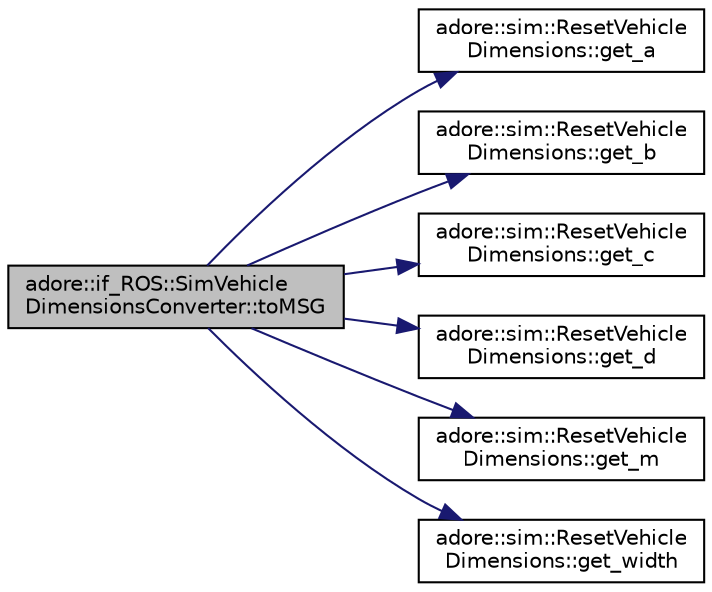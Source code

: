 digraph "adore::if_ROS::SimVehicleDimensionsConverter::toMSG"
{
 // LATEX_PDF_SIZE
  edge [fontname="Helvetica",fontsize="10",labelfontname="Helvetica",labelfontsize="10"];
  node [fontname="Helvetica",fontsize="10",shape=record];
  rankdir="LR";
  Node1 [label="adore::if_ROS::SimVehicle\lDimensionsConverter::toMSG",height=0.2,width=0.4,color="black", fillcolor="grey75", style="filled", fontcolor="black",tooltip=" "];
  Node1 -> Node2 [color="midnightblue",fontsize="10",style="solid",fontname="Helvetica"];
  Node2 [label="adore::sim::ResetVehicle\lDimensions::get_a",height=0.2,width=0.4,color="black", fillcolor="white", style="filled",URL="$structadore_1_1sim_1_1ResetVehicleDimensions.html#a3ff2feca1692fd0fbb7cad80ea31fd85",tooltip=" "];
  Node1 -> Node3 [color="midnightblue",fontsize="10",style="solid",fontname="Helvetica"];
  Node3 [label="adore::sim::ResetVehicle\lDimensions::get_b",height=0.2,width=0.4,color="black", fillcolor="white", style="filled",URL="$structadore_1_1sim_1_1ResetVehicleDimensions.html#aa65fd03b679b5554a60de15dbc17a28e",tooltip=" "];
  Node1 -> Node4 [color="midnightblue",fontsize="10",style="solid",fontname="Helvetica"];
  Node4 [label="adore::sim::ResetVehicle\lDimensions::get_c",height=0.2,width=0.4,color="black", fillcolor="white", style="filled",URL="$structadore_1_1sim_1_1ResetVehicleDimensions.html#a9bb79c0ff1e5b7b8948f5c0f981f0254",tooltip=" "];
  Node1 -> Node5 [color="midnightblue",fontsize="10",style="solid",fontname="Helvetica"];
  Node5 [label="adore::sim::ResetVehicle\lDimensions::get_d",height=0.2,width=0.4,color="black", fillcolor="white", style="filled",URL="$structadore_1_1sim_1_1ResetVehicleDimensions.html#a1457485555cb4fecfbf8393c48bf0847",tooltip=" "];
  Node1 -> Node6 [color="midnightblue",fontsize="10",style="solid",fontname="Helvetica"];
  Node6 [label="adore::sim::ResetVehicle\lDimensions::get_m",height=0.2,width=0.4,color="black", fillcolor="white", style="filled",URL="$structadore_1_1sim_1_1ResetVehicleDimensions.html#a6d737d0631dbf00ab558521fa99c912f",tooltip=" "];
  Node1 -> Node7 [color="midnightblue",fontsize="10",style="solid",fontname="Helvetica"];
  Node7 [label="adore::sim::ResetVehicle\lDimensions::get_width",height=0.2,width=0.4,color="black", fillcolor="white", style="filled",URL="$structadore_1_1sim_1_1ResetVehicleDimensions.html#ae4c19d61041b84ef7036a22c37561e87",tooltip=" "];
}
